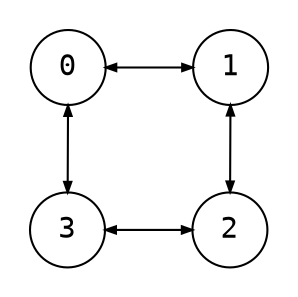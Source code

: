 digraph {
    node [shape=circle, fontname="monospace"];
    edge [arrowsize=0.5];
    layout=neato;
    normalize=true;
    pad=0.2;
    fontsize=12;
    fontname="monospace";

    0 [label="0"];
    2 [label="2"];
    3 [label="3"];
    1 [label="1"];

    0 -> 1 -> 2 -> 3 -> 0 [dir="both"];
}